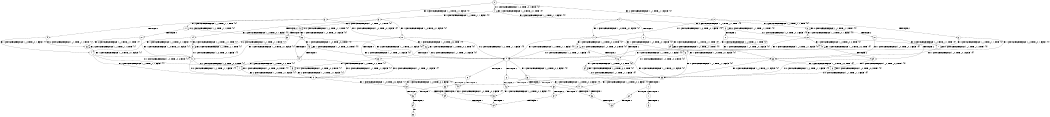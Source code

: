digraph BCG {
size = "7, 10.5";
center = TRUE;
node [shape = circle];
0 [peripheries = 2];
0 -> 1 [label = "EX !1 !ATOMIC_EXCH_BRANCH (1, +0, TRUE, +0, 1, TRUE) !{0}"];
0 -> 2 [label = "EX !2 !ATOMIC_EXCH_BRANCH (1, +1, TRUE, +1, 1, FALSE) !{0}"];
0 -> 3 [label = "EX !0 !ATOMIC_EXCH_BRANCH (1, +1, TRUE, +1, 1, FALSE) !{0}"];
1 -> 4 [label = "EX !2 !ATOMIC_EXCH_BRANCH (1, +1, TRUE, +1, 1, FALSE) !{0}"];
1 -> 5 [label = "EX !0 !ATOMIC_EXCH_BRANCH (1, +1, TRUE, +1, 1, FALSE) !{0}"];
1 -> 1 [label = "EX !1 !ATOMIC_EXCH_BRANCH (1, +0, TRUE, +0, 1, TRUE) !{0}"];
2 -> 6 [label = "TERMINATE !2"];
2 -> 7 [label = "EX !1 !ATOMIC_EXCH_BRANCH (1, +0, TRUE, +0, 1, FALSE) !{0}"];
2 -> 8 [label = "EX !0 !ATOMIC_EXCH_BRANCH (1, +1, TRUE, +1, 1, TRUE) !{0}"];
3 -> 9 [label = "TERMINATE !0"];
3 -> 10 [label = "EX !1 !ATOMIC_EXCH_BRANCH (1, +0, TRUE, +0, 1, FALSE) !{0}"];
3 -> 11 [label = "EX !2 !ATOMIC_EXCH_BRANCH (1, +1, TRUE, +1, 1, TRUE) !{0}"];
4 -> 12 [label = "TERMINATE !2"];
4 -> 13 [label = "EX !0 !ATOMIC_EXCH_BRANCH (1, +1, TRUE, +1, 1, TRUE) !{0}"];
4 -> 7 [label = "EX !1 !ATOMIC_EXCH_BRANCH (1, +0, TRUE, +0, 1, FALSE) !{0}"];
5 -> 14 [label = "TERMINATE !0"];
5 -> 15 [label = "EX !2 !ATOMIC_EXCH_BRANCH (1, +1, TRUE, +1, 1, TRUE) !{0}"];
5 -> 10 [label = "EX !1 !ATOMIC_EXCH_BRANCH (1, +0, TRUE, +0, 1, FALSE) !{0}"];
6 -> 16 [label = "EX !1 !ATOMIC_EXCH_BRANCH (1, +0, TRUE, +0, 1, FALSE) !{0}"];
6 -> 17 [label = "EX !0 !ATOMIC_EXCH_BRANCH (1, +1, TRUE, +1, 1, TRUE) !{0}"];
7 -> 18 [label = "TERMINATE !2"];
7 -> 19 [label = "EX !0 !ATOMIC_EXCH_BRANCH (1, +1, TRUE, +1, 1, FALSE) !{0}"];
7 -> 20 [label = "EX !1 !ATOMIC_EXCH_BRANCH (1, +0, TRUE, +0, 2, TRUE) !{0}"];
8 -> 21 [label = "TERMINATE !2"];
8 -> 22 [label = "EX !1 !ATOMIC_EXCH_BRANCH (1, +0, TRUE, +0, 1, FALSE) !{0}"];
8 -> 8 [label = "EX !0 !ATOMIC_EXCH_BRANCH (1, +1, TRUE, +1, 1, TRUE) !{0}"];
9 -> 23 [label = "EX !2 !ATOMIC_EXCH_BRANCH (1, +1, TRUE, +1, 1, TRUE) !{1}"];
9 -> 24 [label = "EX !1 !ATOMIC_EXCH_BRANCH (1, +0, TRUE, +0, 1, FALSE) !{1}"];
10 -> 25 [label = "TERMINATE !0"];
10 -> 19 [label = "EX !2 !ATOMIC_EXCH_BRANCH (1, +1, TRUE, +1, 1, FALSE) !{0}"];
10 -> 26 [label = "EX !1 !ATOMIC_EXCH_BRANCH (1, +0, TRUE, +0, 2, TRUE) !{0}"];
11 -> 27 [label = "TERMINATE !0"];
11 -> 28 [label = "EX !1 !ATOMIC_EXCH_BRANCH (1, +0, TRUE, +0, 1, FALSE) !{0}"];
11 -> 11 [label = "EX !2 !ATOMIC_EXCH_BRANCH (1, +1, TRUE, +1, 1, TRUE) !{0}"];
12 -> 29 [label = "EX !0 !ATOMIC_EXCH_BRANCH (1, +1, TRUE, +1, 1, TRUE) !{0}"];
12 -> 16 [label = "EX !1 !ATOMIC_EXCH_BRANCH (1, +0, TRUE, +0, 1, FALSE) !{0}"];
13 -> 30 [label = "TERMINATE !2"];
13 -> 22 [label = "EX !1 !ATOMIC_EXCH_BRANCH (1, +0, TRUE, +0, 1, FALSE) !{0}"];
13 -> 13 [label = "EX !0 !ATOMIC_EXCH_BRANCH (1, +1, TRUE, +1, 1, TRUE) !{0}"];
14 -> 31 [label = "EX !2 !ATOMIC_EXCH_BRANCH (1, +1, TRUE, +1, 1, TRUE) !{1}"];
14 -> 24 [label = "EX !1 !ATOMIC_EXCH_BRANCH (1, +0, TRUE, +0, 1, FALSE) !{1}"];
15 -> 32 [label = "TERMINATE !0"];
15 -> 15 [label = "EX !2 !ATOMIC_EXCH_BRANCH (1, +1, TRUE, +1, 1, TRUE) !{0}"];
15 -> 28 [label = "EX !1 !ATOMIC_EXCH_BRANCH (1, +0, TRUE, +0, 1, FALSE) !{0}"];
16 -> 33 [label = "EX !0 !ATOMIC_EXCH_BRANCH (1, +1, TRUE, +1, 1, FALSE) !{0}"];
16 -> 34 [label = "EX !1 !ATOMIC_EXCH_BRANCH (1, +0, TRUE, +0, 2, TRUE) !{0}"];
17 -> 35 [label = "EX !1 !ATOMIC_EXCH_BRANCH (1, +0, TRUE, +0, 1, FALSE) !{0}"];
17 -> 17 [label = "EX !0 !ATOMIC_EXCH_BRANCH (1, +1, TRUE, +1, 1, TRUE) !{0}"];
18 -> 33 [label = "EX !0 !ATOMIC_EXCH_BRANCH (1, +1, TRUE, +1, 1, FALSE) !{0}"];
18 -> 34 [label = "EX !1 !ATOMIC_EXCH_BRANCH (1, +0, TRUE, +0, 2, TRUE) !{0}"];
19 -> 36 [label = "TERMINATE !2"];
19 -> 37 [label = "TERMINATE !0"];
19 -> 38 [label = "EX !1 !ATOMIC_EXCH_BRANCH (1, +0, TRUE, +0, 2, FALSE) !{0}"];
20 -> 18 [label = "TERMINATE !2"];
20 -> 19 [label = "EX !0 !ATOMIC_EXCH_BRANCH (1, +1, TRUE, +1, 1, FALSE) !{0}"];
20 -> 20 [label = "EX !1 !ATOMIC_EXCH_BRANCH (1, +0, TRUE, +0, 2, TRUE) !{0}"];
21 -> 35 [label = "EX !1 !ATOMIC_EXCH_BRANCH (1, +0, TRUE, +0, 1, FALSE) !{0}"];
21 -> 17 [label = "EX !0 !ATOMIC_EXCH_BRANCH (1, +1, TRUE, +1, 1, TRUE) !{0}"];
22 -> 39 [label = "TERMINATE !2"];
22 -> 40 [label = "EX !1 !ATOMIC_EXCH_BRANCH (1, +0, TRUE, +0, 2, TRUE) !{0}"];
22 -> 19 [label = "EX !0 !ATOMIC_EXCH_BRANCH (1, +1, TRUE, +1, 1, FALSE) !{0}"];
23 -> 41 [label = "EX !1 !ATOMIC_EXCH_BRANCH (1, +0, TRUE, +0, 1, FALSE) !{1}"];
23 -> 23 [label = "EX !2 !ATOMIC_EXCH_BRANCH (1, +1, TRUE, +1, 1, TRUE) !{1}"];
24 -> 42 [label = "EX !2 !ATOMIC_EXCH_BRANCH (1, +1, TRUE, +1, 1, FALSE) !{1}"];
24 -> 43 [label = "EX !1 !ATOMIC_EXCH_BRANCH (1, +0, TRUE, +0, 2, TRUE) !{1}"];
25 -> 42 [label = "EX !2 !ATOMIC_EXCH_BRANCH (1, +1, TRUE, +1, 1, FALSE) !{1}"];
25 -> 43 [label = "EX !1 !ATOMIC_EXCH_BRANCH (1, +0, TRUE, +0, 2, TRUE) !{1}"];
26 -> 25 [label = "TERMINATE !0"];
26 -> 19 [label = "EX !2 !ATOMIC_EXCH_BRANCH (1, +1, TRUE, +1, 1, FALSE) !{0}"];
26 -> 26 [label = "EX !1 !ATOMIC_EXCH_BRANCH (1, +0, TRUE, +0, 2, TRUE) !{0}"];
27 -> 41 [label = "EX !1 !ATOMIC_EXCH_BRANCH (1, +0, TRUE, +0, 1, FALSE) !{1}"];
27 -> 23 [label = "EX !2 !ATOMIC_EXCH_BRANCH (1, +1, TRUE, +1, 1, TRUE) !{1}"];
28 -> 44 [label = "TERMINATE !0"];
28 -> 19 [label = "EX !2 !ATOMIC_EXCH_BRANCH (1, +1, TRUE, +1, 1, FALSE) !{0}"];
28 -> 45 [label = "EX !1 !ATOMIC_EXCH_BRANCH (1, +0, TRUE, +0, 2, TRUE) !{0}"];
29 -> 35 [label = "EX !1 !ATOMIC_EXCH_BRANCH (1, +0, TRUE, +0, 1, FALSE) !{0}"];
29 -> 29 [label = "EX !0 !ATOMIC_EXCH_BRANCH (1, +1, TRUE, +1, 1, TRUE) !{0}"];
30 -> 35 [label = "EX !1 !ATOMIC_EXCH_BRANCH (1, +0, TRUE, +0, 1, FALSE) !{0}"];
30 -> 29 [label = "EX !0 !ATOMIC_EXCH_BRANCH (1, +1, TRUE, +1, 1, TRUE) !{0}"];
31 -> 31 [label = "EX !2 !ATOMIC_EXCH_BRANCH (1, +1, TRUE, +1, 1, TRUE) !{1}"];
31 -> 41 [label = "EX !1 !ATOMIC_EXCH_BRANCH (1, +0, TRUE, +0, 1, FALSE) !{1}"];
32 -> 31 [label = "EX !2 !ATOMIC_EXCH_BRANCH (1, +1, TRUE, +1, 1, TRUE) !{1}"];
32 -> 41 [label = "EX !1 !ATOMIC_EXCH_BRANCH (1, +0, TRUE, +0, 1, FALSE) !{1}"];
33 -> 46 [label = "TERMINATE !0"];
33 -> 47 [label = "EX !1 !ATOMIC_EXCH_BRANCH (1, +0, TRUE, +0, 2, FALSE) !{0}"];
34 -> 33 [label = "EX !0 !ATOMIC_EXCH_BRANCH (1, +1, TRUE, +1, 1, FALSE) !{0}"];
34 -> 34 [label = "EX !1 !ATOMIC_EXCH_BRANCH (1, +0, TRUE, +0, 2, TRUE) !{0}"];
35 -> 48 [label = "EX !1 !ATOMIC_EXCH_BRANCH (1, +0, TRUE, +0, 2, TRUE) !{0}"];
35 -> 33 [label = "EX !0 !ATOMIC_EXCH_BRANCH (1, +1, TRUE, +1, 1, FALSE) !{0}"];
36 -> 46 [label = "TERMINATE !0"];
36 -> 47 [label = "EX !1 !ATOMIC_EXCH_BRANCH (1, +0, TRUE, +0, 2, FALSE) !{0}"];
37 -> 49 [label = "TERMINATE !2"];
37 -> 50 [label = "EX !1 !ATOMIC_EXCH_BRANCH (1, +0, TRUE, +0, 2, FALSE) !{1}"];
38 -> 51 [label = "TERMINATE !1"];
38 -> 52 [label = "TERMINATE !2"];
38 -> 53 [label = "TERMINATE !0"];
39 -> 48 [label = "EX !1 !ATOMIC_EXCH_BRANCH (1, +0, TRUE, +0, 2, TRUE) !{0}"];
39 -> 33 [label = "EX !0 !ATOMIC_EXCH_BRANCH (1, +1, TRUE, +1, 1, FALSE) !{0}"];
40 -> 39 [label = "TERMINATE !2"];
40 -> 40 [label = "EX !1 !ATOMIC_EXCH_BRANCH (1, +0, TRUE, +0, 2, TRUE) !{0}"];
40 -> 19 [label = "EX !0 !ATOMIC_EXCH_BRANCH (1, +1, TRUE, +1, 1, FALSE) !{0}"];
41 -> 42 [label = "EX !2 !ATOMIC_EXCH_BRANCH (1, +1, TRUE, +1, 1, FALSE) !{1}"];
41 -> 54 [label = "EX !1 !ATOMIC_EXCH_BRANCH (1, +0, TRUE, +0, 2, TRUE) !{1}"];
42 -> 49 [label = "TERMINATE !2"];
42 -> 50 [label = "EX !1 !ATOMIC_EXCH_BRANCH (1, +0, TRUE, +0, 2, FALSE) !{1}"];
43 -> 42 [label = "EX !2 !ATOMIC_EXCH_BRANCH (1, +1, TRUE, +1, 1, FALSE) !{1}"];
43 -> 43 [label = "EX !1 !ATOMIC_EXCH_BRANCH (1, +0, TRUE, +0, 2, TRUE) !{1}"];
44 -> 42 [label = "EX !2 !ATOMIC_EXCH_BRANCH (1, +1, TRUE, +1, 1, FALSE) !{1}"];
44 -> 54 [label = "EX !1 !ATOMIC_EXCH_BRANCH (1, +0, TRUE, +0, 2, TRUE) !{1}"];
45 -> 44 [label = "TERMINATE !0"];
45 -> 19 [label = "EX !2 !ATOMIC_EXCH_BRANCH (1, +1, TRUE, +1, 1, FALSE) !{0}"];
45 -> 45 [label = "EX !1 !ATOMIC_EXCH_BRANCH (1, +0, TRUE, +0, 2, TRUE) !{0}"];
46 -> 55 [label = "EX !1 !ATOMIC_EXCH_BRANCH (1, +0, TRUE, +0, 2, FALSE) !{1}"];
47 -> 56 [label = "TERMINATE !1"];
47 -> 57 [label = "TERMINATE !0"];
48 -> 48 [label = "EX !1 !ATOMIC_EXCH_BRANCH (1, +0, TRUE, +0, 2, TRUE) !{0}"];
48 -> 33 [label = "EX !0 !ATOMIC_EXCH_BRANCH (1, +1, TRUE, +1, 1, FALSE) !{0}"];
49 -> 55 [label = "EX !1 !ATOMIC_EXCH_BRANCH (1, +0, TRUE, +0, 2, FALSE) !{1}"];
50 -> 58 [label = "TERMINATE !1"];
50 -> 59 [label = "TERMINATE !2"];
51 -> 60 [label = "TERMINATE !2"];
51 -> 61 [label = "TERMINATE !0"];
52 -> 56 [label = "TERMINATE !1"];
52 -> 57 [label = "TERMINATE !0"];
53 -> 58 [label = "TERMINATE !1"];
53 -> 59 [label = "TERMINATE !2"];
54 -> 42 [label = "EX !2 !ATOMIC_EXCH_BRANCH (1, +1, TRUE, +1, 1, FALSE) !{1}"];
54 -> 54 [label = "EX !1 !ATOMIC_EXCH_BRANCH (1, +0, TRUE, +0, 2, TRUE) !{1}"];
55 -> 62 [label = "TERMINATE !1"];
56 -> 63 [label = "TERMINATE !0"];
57 -> 62 [label = "TERMINATE !1"];
58 -> 64 [label = "TERMINATE !2"];
59 -> 62 [label = "TERMINATE !1"];
60 -> 63 [label = "TERMINATE !0"];
61 -> 65 [label = "TERMINATE !2"];
64 -> 66 [label = "exit"];
}
